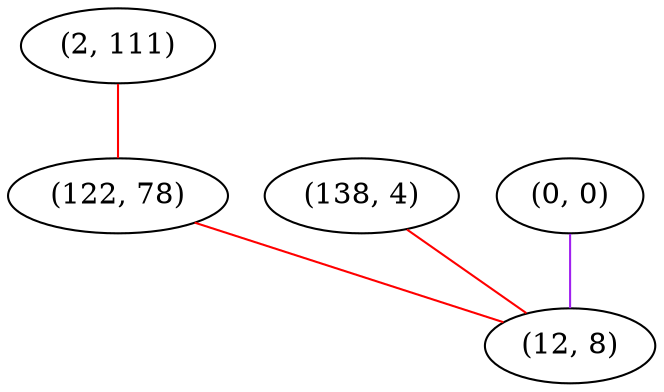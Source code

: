 graph "" {
"(2, 111)";
"(122, 78)";
"(138, 4)";
"(0, 0)";
"(12, 8)";
"(2, 111)" -- "(122, 78)"  [color=red, key=0, weight=1];
"(122, 78)" -- "(12, 8)"  [color=red, key=0, weight=1];
"(138, 4)" -- "(12, 8)"  [color=red, key=0, weight=1];
"(0, 0)" -- "(12, 8)"  [color=purple, key=0, weight=4];
}
